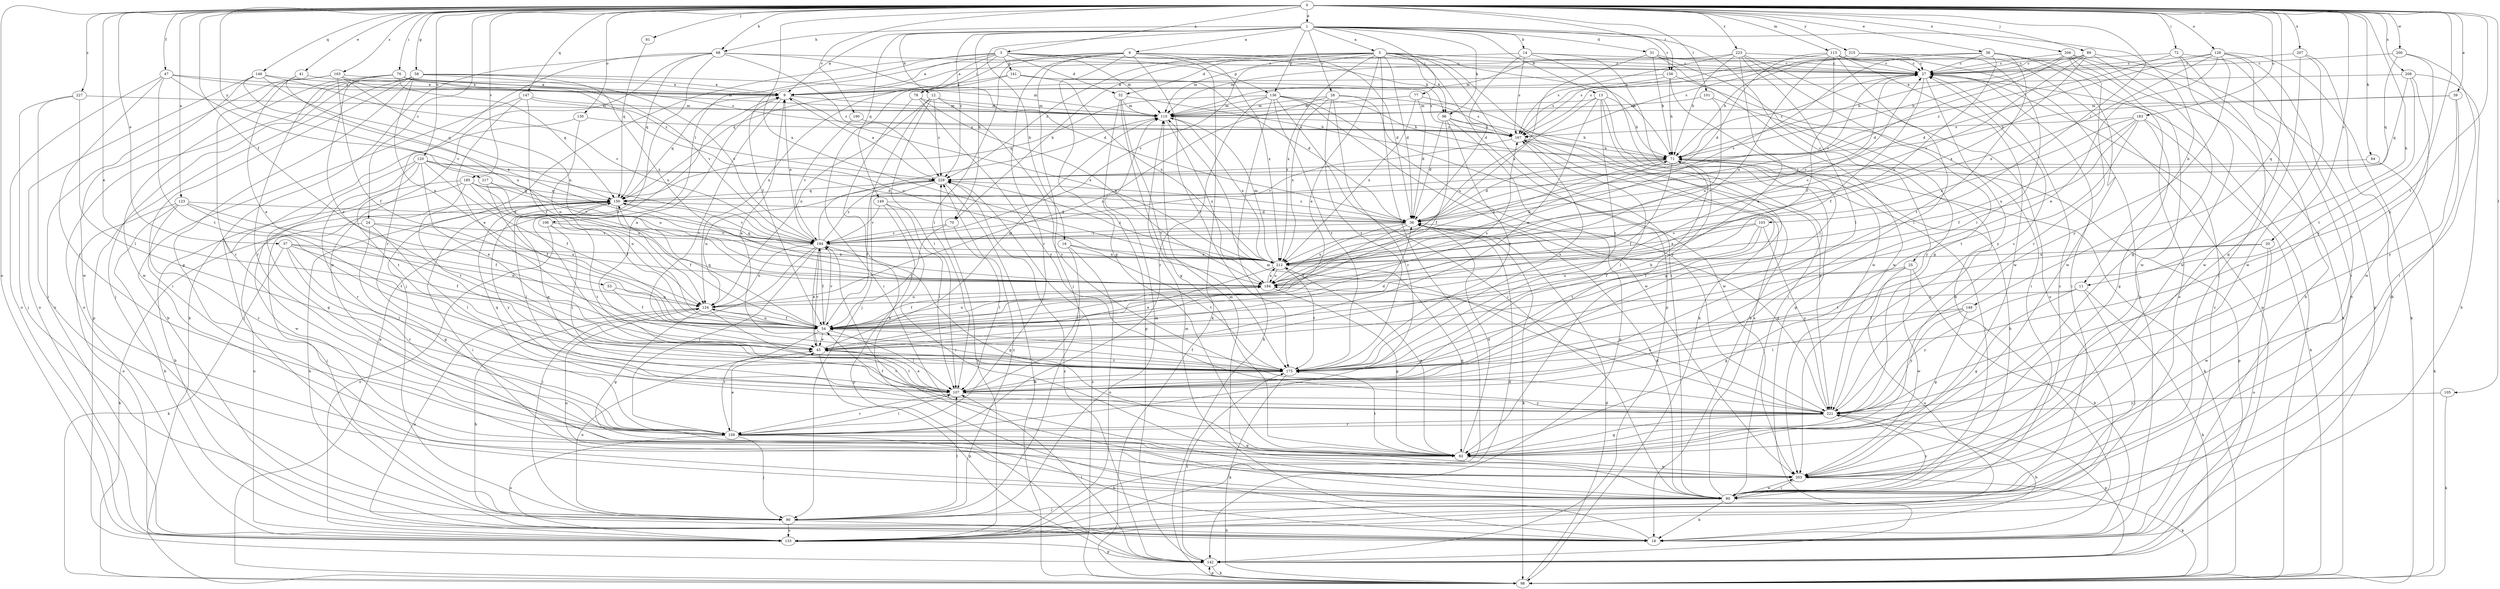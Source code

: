 strict digraph  {
0;
1;
3;
5;
6;
9;
11;
12;
13;
14;
16;
18;
20;
24;
25;
26;
27;
31;
32;
36;
37;
38;
39;
41;
45;
47;
53;
54;
58;
62;
68;
70;
71;
72;
76;
77;
78;
80;
81;
89;
90;
94;
96;
98;
101;
103;
105;
106;
107;
113;
115;
120;
123;
124;
126;
130;
133;
136;
141;
142;
146;
147;
148;
149;
150;
156;
159;
163;
167;
175;
183;
184;
185;
190;
194;
200;
203;
206;
207;
208;
212;
215;
217;
221;
223;
227;
229;
0 -> 1  [label=a];
0 -> 3  [label=a];
0 -> 11  [label=b];
0 -> 20  [label=c];
0 -> 24  [label=c];
0 -> 37  [label=e];
0 -> 38  [label=e];
0 -> 39  [label=e];
0 -> 41  [label=e];
0 -> 45  [label=e];
0 -> 47  [label=f];
0 -> 53  [label=f];
0 -> 58  [label=g];
0 -> 68  [label=h];
0 -> 72  [label=i];
0 -> 76  [label=i];
0 -> 81  [label=j];
0 -> 89  [label=j];
0 -> 94  [label=k];
0 -> 101  [label=l];
0 -> 103  [label=l];
0 -> 105  [label=l];
0 -> 113  [label=m];
0 -> 120  [label=n];
0 -> 123  [label=n];
0 -> 126  [label=o];
0 -> 130  [label=o];
0 -> 133  [label=o];
0 -> 146  [label=q];
0 -> 147  [label=q];
0 -> 148  [label=q];
0 -> 156  [label=r];
0 -> 163  [label=s];
0 -> 175  [label=t];
0 -> 183  [label=u];
0 -> 185  [label=v];
0 -> 190  [label=v];
0 -> 200  [label=w];
0 -> 206  [label=x];
0 -> 207  [label=x];
0 -> 208  [label=x];
0 -> 212  [label=x];
0 -> 215  [label=y];
0 -> 217  [label=y];
0 -> 221  [label=y];
0 -> 223  [label=z];
0 -> 227  [label=z];
1 -> 5  [label=a];
1 -> 6  [label=a];
1 -> 9  [label=a];
1 -> 11  [label=b];
1 -> 12  [label=b];
1 -> 13  [label=b];
1 -> 14  [label=b];
1 -> 16  [label=b];
1 -> 25  [label=c];
1 -> 26  [label=c];
1 -> 31  [label=d];
1 -> 68  [label=h];
1 -> 70  [label=h];
1 -> 77  [label=i];
1 -> 96  [label=k];
1 -> 136  [label=p];
1 -> 149  [label=q];
1 -> 156  [label=r];
1 -> 229  [label=z];
3 -> 27  [label=c];
3 -> 32  [label=d];
3 -> 54  [label=f];
3 -> 78  [label=i];
3 -> 90  [label=j];
3 -> 96  [label=k];
3 -> 106  [label=l];
3 -> 115  [label=m];
3 -> 124  [label=n];
3 -> 136  [label=p];
3 -> 141  [label=p];
5 -> 27  [label=c];
5 -> 32  [label=d];
5 -> 36  [label=d];
5 -> 45  [label=e];
5 -> 70  [label=h];
5 -> 71  [label=h];
5 -> 80  [label=i];
5 -> 96  [label=k];
5 -> 98  [label=k];
5 -> 115  [label=m];
5 -> 133  [label=o];
5 -> 142  [label=p];
5 -> 194  [label=v];
5 -> 212  [label=x];
5 -> 229  [label=z];
6 -> 9  [label=a];
6 -> 27  [label=c];
6 -> 36  [label=d];
6 -> 62  [label=g];
6 -> 90  [label=j];
6 -> 98  [label=k];
6 -> 107  [label=l];
6 -> 150  [label=q];
6 -> 159  [label=r];
6 -> 175  [label=t];
6 -> 212  [label=x];
9 -> 115  [label=m];
9 -> 150  [label=q];
9 -> 175  [label=t];
9 -> 212  [label=x];
11 -> 62  [label=g];
11 -> 90  [label=j];
11 -> 98  [label=k];
11 -> 124  [label=n];
11 -> 221  [label=y];
12 -> 90  [label=j];
12 -> 107  [label=l];
12 -> 115  [label=m];
12 -> 124  [label=n];
12 -> 221  [label=y];
12 -> 229  [label=z];
13 -> 45  [label=e];
13 -> 62  [label=g];
13 -> 71  [label=h];
13 -> 80  [label=i];
13 -> 115  [label=m];
13 -> 175  [label=t];
13 -> 184  [label=u];
14 -> 9  [label=a];
14 -> 27  [label=c];
14 -> 36  [label=d];
14 -> 142  [label=p];
14 -> 167  [label=s];
14 -> 203  [label=w];
16 -> 107  [label=l];
16 -> 133  [label=o];
16 -> 175  [label=t];
16 -> 212  [label=x];
18 -> 27  [label=c];
18 -> 115  [label=m];
20 -> 133  [label=o];
20 -> 175  [label=t];
20 -> 203  [label=w];
20 -> 212  [label=x];
24 -> 62  [label=g];
24 -> 98  [label=k];
24 -> 107  [label=l];
24 -> 184  [label=u];
24 -> 194  [label=v];
25 -> 18  [label=b];
25 -> 62  [label=g];
25 -> 133  [label=o];
25 -> 184  [label=u];
25 -> 203  [label=w];
26 -> 115  [label=m];
26 -> 124  [label=n];
26 -> 159  [label=r];
26 -> 167  [label=s];
26 -> 175  [label=t];
26 -> 203  [label=w];
26 -> 212  [label=x];
27 -> 9  [label=a];
27 -> 54  [label=f];
27 -> 80  [label=i];
27 -> 221  [label=y];
31 -> 18  [label=b];
31 -> 27  [label=c];
31 -> 71  [label=h];
31 -> 203  [label=w];
31 -> 212  [label=x];
32 -> 62  [label=g];
32 -> 71  [label=h];
32 -> 115  [label=m];
32 -> 142  [label=p];
32 -> 175  [label=t];
36 -> 27  [label=c];
36 -> 54  [label=f];
36 -> 98  [label=k];
36 -> 184  [label=u];
36 -> 194  [label=v];
36 -> 229  [label=z];
37 -> 54  [label=f];
37 -> 98  [label=k];
37 -> 107  [label=l];
37 -> 124  [label=n];
37 -> 159  [label=r];
37 -> 212  [label=x];
38 -> 27  [label=c];
38 -> 133  [label=o];
38 -> 167  [label=s];
38 -> 175  [label=t];
38 -> 184  [label=u];
38 -> 194  [label=v];
38 -> 203  [label=w];
39 -> 71  [label=h];
39 -> 80  [label=i];
39 -> 115  [label=m];
39 -> 221  [label=y];
41 -> 9  [label=a];
41 -> 45  [label=e];
41 -> 184  [label=u];
45 -> 9  [label=a];
45 -> 36  [label=d];
45 -> 107  [label=l];
45 -> 115  [label=m];
45 -> 142  [label=p];
45 -> 175  [label=t];
45 -> 194  [label=v];
47 -> 9  [label=a];
47 -> 115  [label=m];
47 -> 133  [label=o];
47 -> 159  [label=r];
47 -> 175  [label=t];
47 -> 194  [label=v];
53 -> 54  [label=f];
53 -> 124  [label=n];
54 -> 45  [label=e];
54 -> 107  [label=l];
54 -> 124  [label=n];
54 -> 150  [label=q];
54 -> 159  [label=r];
54 -> 167  [label=s];
54 -> 184  [label=u];
54 -> 194  [label=v];
58 -> 9  [label=a];
58 -> 62  [label=g];
58 -> 80  [label=i];
58 -> 90  [label=j];
58 -> 115  [label=m];
58 -> 124  [label=n];
58 -> 133  [label=o];
58 -> 142  [label=p];
58 -> 184  [label=u];
58 -> 194  [label=v];
62 -> 36  [label=d];
62 -> 175  [label=t];
62 -> 203  [label=w];
62 -> 212  [label=x];
68 -> 27  [label=c];
68 -> 36  [label=d];
68 -> 98  [label=k];
68 -> 150  [label=q];
68 -> 159  [label=r];
68 -> 175  [label=t];
68 -> 203  [label=w];
68 -> 229  [label=z];
70 -> 54  [label=f];
70 -> 107  [label=l];
70 -> 194  [label=v];
71 -> 27  [label=c];
71 -> 36  [label=d];
71 -> 54  [label=f];
71 -> 80  [label=i];
71 -> 98  [label=k];
71 -> 107  [label=l];
71 -> 142  [label=p];
71 -> 212  [label=x];
71 -> 229  [label=z];
72 -> 27  [label=c];
72 -> 80  [label=i];
72 -> 133  [label=o];
72 -> 203  [label=w];
72 -> 229  [label=z];
76 -> 9  [label=a];
76 -> 45  [label=e];
76 -> 150  [label=q];
76 -> 159  [label=r];
76 -> 167  [label=s];
76 -> 194  [label=v];
76 -> 203  [label=w];
77 -> 18  [label=b];
77 -> 36  [label=d];
77 -> 115  [label=m];
77 -> 212  [label=x];
78 -> 18  [label=b];
78 -> 115  [label=m];
78 -> 184  [label=u];
78 -> 221  [label=y];
80 -> 18  [label=b];
80 -> 27  [label=c];
80 -> 36  [label=d];
80 -> 71  [label=h];
80 -> 90  [label=j];
80 -> 124  [label=n];
80 -> 167  [label=s];
80 -> 194  [label=v];
80 -> 203  [label=w];
80 -> 221  [label=y];
81 -> 150  [label=q];
89 -> 27  [label=c];
89 -> 62  [label=g];
89 -> 71  [label=h];
89 -> 115  [label=m];
89 -> 142  [label=p];
89 -> 194  [label=v];
89 -> 212  [label=x];
90 -> 18  [label=b];
90 -> 45  [label=e];
90 -> 107  [label=l];
90 -> 115  [label=m];
90 -> 133  [label=o];
90 -> 229  [label=z];
94 -> 98  [label=k];
94 -> 229  [label=z];
96 -> 36  [label=d];
96 -> 54  [label=f];
96 -> 71  [label=h];
96 -> 142  [label=p];
96 -> 167  [label=s];
96 -> 175  [label=t];
98 -> 9  [label=a];
98 -> 27  [label=c];
98 -> 36  [label=d];
98 -> 142  [label=p];
98 -> 229  [label=z];
101 -> 115  [label=m];
101 -> 184  [label=u];
101 -> 221  [label=y];
103 -> 54  [label=f];
103 -> 175  [label=t];
103 -> 194  [label=v];
103 -> 212  [label=x];
103 -> 221  [label=y];
105 -> 98  [label=k];
105 -> 221  [label=y];
106 -> 107  [label=l];
106 -> 133  [label=o];
106 -> 175  [label=t];
106 -> 194  [label=v];
107 -> 45  [label=e];
107 -> 150  [label=q];
107 -> 159  [label=r];
107 -> 221  [label=y];
113 -> 18  [label=b];
113 -> 27  [label=c];
113 -> 36  [label=d];
113 -> 54  [label=f];
113 -> 107  [label=l];
113 -> 142  [label=p];
113 -> 167  [label=s];
113 -> 184  [label=u];
113 -> 203  [label=w];
115 -> 167  [label=s];
115 -> 184  [label=u];
115 -> 212  [label=x];
120 -> 36  [label=d];
120 -> 45  [label=e];
120 -> 54  [label=f];
120 -> 62  [label=g];
120 -> 159  [label=r];
120 -> 175  [label=t];
120 -> 184  [label=u];
120 -> 229  [label=z];
123 -> 18  [label=b];
123 -> 36  [label=d];
123 -> 54  [label=f];
123 -> 133  [label=o];
123 -> 159  [label=r];
123 -> 175  [label=t];
124 -> 18  [label=b];
124 -> 54  [label=f];
124 -> 62  [label=g];
124 -> 107  [label=l];
124 -> 133  [label=o];
126 -> 27  [label=c];
126 -> 36  [label=d];
126 -> 45  [label=e];
126 -> 80  [label=i];
126 -> 98  [label=k];
126 -> 203  [label=w];
126 -> 212  [label=x];
126 -> 221  [label=y];
130 -> 90  [label=j];
130 -> 124  [label=n];
130 -> 167  [label=s];
133 -> 36  [label=d];
133 -> 142  [label=p];
133 -> 229  [label=z];
136 -> 71  [label=h];
136 -> 80  [label=i];
136 -> 98  [label=k];
136 -> 115  [label=m];
136 -> 150  [label=q];
136 -> 159  [label=r];
136 -> 175  [label=t];
136 -> 203  [label=w];
136 -> 221  [label=y];
141 -> 9  [label=a];
141 -> 36  [label=d];
141 -> 80  [label=i];
141 -> 167  [label=s];
141 -> 212  [label=x];
142 -> 98  [label=k];
142 -> 107  [label=l];
142 -> 175  [label=t];
142 -> 229  [label=z];
146 -> 9  [label=a];
146 -> 133  [label=o];
146 -> 150  [label=q];
146 -> 194  [label=v];
146 -> 203  [label=w];
146 -> 212  [label=x];
147 -> 18  [label=b];
147 -> 45  [label=e];
147 -> 54  [label=f];
147 -> 115  [label=m];
147 -> 184  [label=u];
148 -> 54  [label=f];
148 -> 62  [label=g];
148 -> 107  [label=l];
148 -> 221  [label=y];
149 -> 36  [label=d];
149 -> 80  [label=i];
149 -> 107  [label=l];
149 -> 142  [label=p];
149 -> 194  [label=v];
150 -> 18  [label=b];
150 -> 36  [label=d];
150 -> 54  [label=f];
150 -> 80  [label=i];
150 -> 90  [label=j];
150 -> 107  [label=l];
150 -> 133  [label=o];
150 -> 194  [label=v];
150 -> 221  [label=y];
156 -> 9  [label=a];
156 -> 71  [label=h];
156 -> 80  [label=i];
156 -> 107  [label=l];
156 -> 167  [label=s];
159 -> 18  [label=b];
159 -> 45  [label=e];
159 -> 62  [label=g];
159 -> 90  [label=j];
159 -> 107  [label=l];
159 -> 133  [label=o];
163 -> 9  [label=a];
163 -> 54  [label=f];
163 -> 133  [label=o];
163 -> 159  [label=r];
163 -> 184  [label=u];
163 -> 229  [label=z];
167 -> 71  [label=h];
167 -> 107  [label=l];
167 -> 194  [label=v];
167 -> 221  [label=y];
175 -> 9  [label=a];
175 -> 54  [label=f];
175 -> 71  [label=h];
175 -> 98  [label=k];
175 -> 107  [label=l];
175 -> 167  [label=s];
183 -> 54  [label=f];
183 -> 62  [label=g];
183 -> 98  [label=k];
183 -> 167  [label=s];
183 -> 175  [label=t];
183 -> 184  [label=u];
183 -> 212  [label=x];
184 -> 27  [label=c];
184 -> 54  [label=f];
184 -> 62  [label=g];
184 -> 124  [label=n];
184 -> 212  [label=x];
185 -> 18  [label=b];
185 -> 54  [label=f];
185 -> 124  [label=n];
185 -> 150  [label=q];
185 -> 175  [label=t];
185 -> 194  [label=v];
185 -> 203  [label=w];
190 -> 167  [label=s];
190 -> 194  [label=v];
194 -> 9  [label=a];
194 -> 45  [label=e];
194 -> 54  [label=f];
194 -> 62  [label=g];
194 -> 90  [label=j];
194 -> 115  [label=m];
194 -> 124  [label=n];
194 -> 159  [label=r];
194 -> 212  [label=x];
194 -> 229  [label=z];
200 -> 27  [label=c];
200 -> 80  [label=i];
200 -> 150  [label=q];
200 -> 221  [label=y];
203 -> 80  [label=i];
203 -> 98  [label=k];
203 -> 115  [label=m];
206 -> 18  [label=b];
206 -> 27  [label=c];
206 -> 36  [label=d];
206 -> 71  [label=h];
206 -> 98  [label=k];
206 -> 159  [label=r];
206 -> 203  [label=w];
207 -> 18  [label=b];
207 -> 27  [label=c];
207 -> 62  [label=g];
207 -> 203  [label=w];
208 -> 9  [label=a];
208 -> 18  [label=b];
208 -> 150  [label=q];
208 -> 175  [label=t];
208 -> 203  [label=w];
212 -> 27  [label=c];
212 -> 45  [label=e];
212 -> 62  [label=g];
212 -> 71  [label=h];
212 -> 115  [label=m];
212 -> 150  [label=q];
212 -> 175  [label=t];
212 -> 184  [label=u];
212 -> 229  [label=z];
215 -> 27  [label=c];
215 -> 71  [label=h];
215 -> 107  [label=l];
215 -> 167  [label=s];
217 -> 54  [label=f];
217 -> 150  [label=q];
217 -> 184  [label=u];
221 -> 18  [label=b];
221 -> 27  [label=c];
221 -> 36  [label=d];
221 -> 54  [label=f];
221 -> 62  [label=g];
221 -> 115  [label=m];
221 -> 142  [label=p];
221 -> 150  [label=q];
221 -> 159  [label=r];
221 -> 184  [label=u];
223 -> 27  [label=c];
223 -> 45  [label=e];
223 -> 62  [label=g];
223 -> 71  [label=h];
223 -> 107  [label=l];
223 -> 115  [label=m];
223 -> 133  [label=o];
223 -> 167  [label=s];
227 -> 80  [label=i];
227 -> 90  [label=j];
227 -> 107  [label=l];
227 -> 115  [label=m];
229 -> 9  [label=a];
229 -> 54  [label=f];
229 -> 98  [label=k];
229 -> 124  [label=n];
229 -> 150  [label=q];
}
